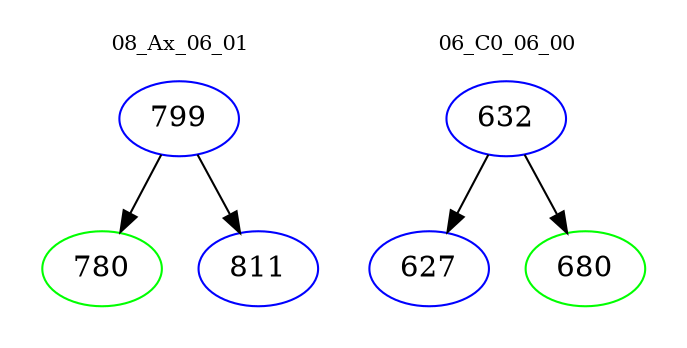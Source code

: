 digraph{
subgraph cluster_0 {
color = white
label = "08_Ax_06_01";
fontsize=10;
T0_799 [label="799", color="blue"]
T0_799 -> T0_780 [color="black"]
T0_780 [label="780", color="green"]
T0_799 -> T0_811 [color="black"]
T0_811 [label="811", color="blue"]
}
subgraph cluster_1 {
color = white
label = "06_C0_06_00";
fontsize=10;
T1_632 [label="632", color="blue"]
T1_632 -> T1_627 [color="black"]
T1_627 [label="627", color="blue"]
T1_632 -> T1_680 [color="black"]
T1_680 [label="680", color="green"]
}
}
